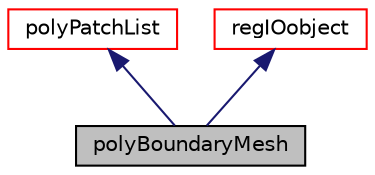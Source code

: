 digraph "polyBoundaryMesh"
{
  bgcolor="transparent";
  edge [fontname="Helvetica",fontsize="10",labelfontname="Helvetica",labelfontsize="10"];
  node [fontname="Helvetica",fontsize="10",shape=record];
  Node1 [label="polyBoundaryMesh",height=0.2,width=0.4,color="black", fillcolor="grey75", style="filled", fontcolor="black"];
  Node2 -> Node1 [dir="back",color="midnightblue",fontsize="10",style="solid",fontname="Helvetica"];
  Node2 [label="polyPatchList",height=0.2,width=0.4,color="red",URL="$a02084.html",tooltip="A templated 1D list of pointers to objects of type <T>, where the size of the array is known and used..."];
  Node3 -> Node1 [dir="back",color="midnightblue",fontsize="10",style="solid",fontname="Helvetica"];
  Node3 [label="regIOobject",height=0.2,width=0.4,color="red",URL="$a02207.html",tooltip="regIOobject is an abstract class derived from IOobject to handle automatic object registration with t..."];
}
